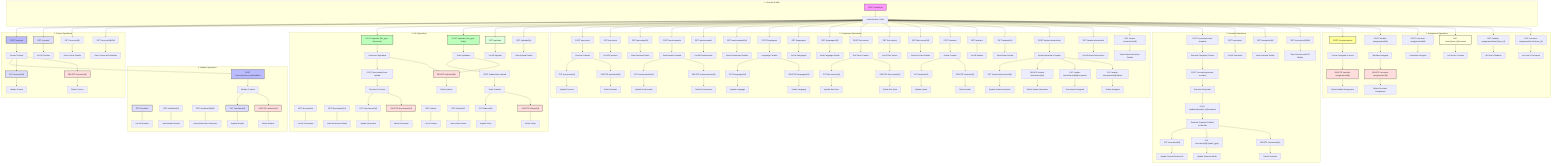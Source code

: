 flowchart TD
    subgraph "1. Account & Auth"
        A1["POST /auth/login"] --> A2["Authentication Token"]
    end

    subgraph "2. Course Operations"
        B1["POST /courses/"] --> B2["Course Created"]
        B3["GET /courses/"] --> B4["List All Courses"]
        B5["GET /courses/{id}"] --> B6["View Course Details"]
        B7["GET /courses/{id}/full"] --> B8["View Course with Modules"]
        B9["PUT /courses/{id}"] --> B10["Update Course"]
        B11["DELETE /courses/{id}"] --> B12["Delete Course"]
    end

    subgraph "3. Module Operations"
        C1["POST /courses/{course_id}/modules"] --> C2["Module Created"]
        C3["GET /modules/"] --> C4["List All Modules"]
        C5["GET /modules/{id}"] --> C6["View Module Details"]
        C7["GET /modules/{id}/full"] --> C8["View Module with Scenarios"]
        C9["PUT /modules/{id}"] --> C10["Update Module"]
        C11["DELETE /modules/{id}"] --> C12["Delete Module"]
    end

    subgraph "4. File Operations"
        D1["POST /uploads/ (file_type: document)"] --> D2["Document Uploaded"]
        D3["POST /uploads/ (file_type: video)"] --> D4["Video Uploaded"]
        D5["GET /uploads/"] --> D6["List All Uploads"]
        D7["GET /uploads/{id}"] --> D8["View Upload Details"]
        D9["DELETE /uploads/{id}"] --> D10["Delete Upload"]
        
        D11["POST /documents/from-upload"] --> D12["Document Created"]
        D13["GET /documents/"] --> D14["List All Documents"]
        D15["GET /documents/{id}"] --> D16["View Document Details"]
        D17["PUT /documents/{id}"] --> D18["Update Document"] 
        D19["DELETE /documents/{id}"] --> D20["Delete Document"]
        
        D21["POST /videos/from-upload"] --> D22["Video Created"]
        D23["GET /videos/"] --> D24["List All Videos"]
        D25["GET /videos/{id}"] --> D26["View Video Details"]
        D27["PUT /videos/{id}"] --> D28["Update Video"]
        D29["DELETE /videos/{id}"] --> D30["Delete Video"]
    end

    subgraph "5. Component Operations"
        E1["POST /personas/"] --> E2["Persona Created"]
        E3["GET /personas/"] --> E4["List All Personas"]
        E5["GET /personas/{id}"] --> E6["View Persona Details"]
        E7["PUT /personas/{id}"] --> E8["Update Persona"]
        E9["DELETE /personas/{id}"] --> E10["Delete Persona"]
        
        F1["POST /environments/"] --> F2["Environment Created"]
        F3["GET /environments/"] --> F4["List All Environments"]
        F5["GET /environments/{id}"] --> F6["View Environment Details"]
        F7["PUT /environments/{id}"] --> F8["Update Environment"]
        F9["DELETE /environments/{id}"] --> F10["Delete Environment"]
        
        G1["POST /languages/"] --> G2["Language Created"]
        G3["GET /languages/"] --> G4["List All Languages"]
        G5["GET /languages/{id}"] --> G6["View Language Details"]
        G7["PUT /languages/{id}"] --> G8["Update Language"]
        G9["DELETE /languages/{id}"] --> G10["Delete Language"]
        
        H1["POST /bot-voices/"] --> H2["Bot Voice Created"]
        H3["GET /bot-voices/"] --> H4["List All Bot Voices"]
        H5["GET /bot-voices/{id}"] --> H6["View Bot Voice Details"]
        H7["PUT /bot-voices/{id}"] --> H8["Update Bot Voice"]
        H9["DELETE /bot-voices/{id}"] --> H10["Delete Bot Voice"]
        
        I1["POST /avatars/"] --> I2["Avatar Created"]
        I3["GET /avatars/"] --> I4["List All Avatars"]
        I5["GET /avatars/{id}"] --> I6["View Avatar Details"]
        I7["PUT /avatars/{id}"] --> I8["Update Avatar"]
        I9["DELETE /avatars/{id}"] --> I10["Delete Avatar"]
        
        J1["POST /avatar-interactions/"] --> J2["Avatar Interaction Created"]
        J3["GET /avatar-interactions/"] --> J4["List All Avatar Interactions"]
        J5["GET /avatar-interactions/{id}"] --> J6["View Avatar Interaction Details"]
        J7["PUT /avatar-interactions/{id}"] --> J8["Update Avatar Interaction"]
        J9["DELETE /avatar-interactions/{id}"] --> J10["Delete Avatar Interaction"]
        J11["PUT /avatar-interactions/{id}/documents"] --> J12["Documents Assigned"]
        J13["PUT /avatar-interactions/{id}/videos"] --> J14["Videos Assigned"]
    end

    subgraph "6. Scenario Operations"
        K1["POST /scenario/create-template"] --> K2["Scenario Template Created"]
        K3["POST /scenario/generate-scenario"] --> K4["Scenario Generated"]
        K5["POST /modules/{module_id}/scenarios"] --> K6["Scenario Created & Added to Module"]
        K7["GET /scenarios/"] --> K8["List All Scenarios"]
        K9["GET /scenarios/{id}"] --> K10["View Scenario Details"]
        K11["GET /scenarios/{id}/full"] --> K12["View Scenario with All Modes"]
        K13["PUT /scenarios/{id}"] --> K14["Update Scenario Base Info"]
        K15["PUT /scenarios/{id}/{mode_type}"] --> K16["Update Scenario Mode"]
        K17["DELETE /scenarios/{id}"] --> K18["Delete Scenario"]
    end

    subgraph "7. Assignment Operations"
        L1["POST /courses/assign"] --> L2["Course Assigned to Users"]
        L3["POST /module-assignments/bulk"] --> L4["Modules Assigned"]
        L5["POST /scenario-assignments/bulk"] --> L6["Scenarios Assigned"]
        L7["GET /users/{user_id}/courses"] --> L8["List User's Courses"]
        L9["GET /module-assignments/user/{user_id}"] --> L10["List User's Modules"]
        L11["GET /scenario-assignments/user/{user_id}"] --> L12["List User's Scenarios"]
        L13["DELETE /module-assignments/{id}"] --> L14["Delete Module Assignment"]
        L15["DELETE /scenario-assignments/{id}"] --> L16["Delete Scenario Assignment"]
    end

    A2 --> B1 & B3 & B5 & B7
    B2 --> C1
    B2 --> B9 & B11
    C2 --> C9 & C11
    A2 --> D1 & D3 & D5 & D7
    D2 --> D11
    D4 --> D21
    D2 --> D9
    D4 --> D9
    D12 --> D17 & D19
    D22 --> D27 & D29
    A2 --> E1 & E3 & E5
    E2 --> E7 & E9
    A2 --> F1 & F3 & F5
    F2 --> F7 & F9
    A2 --> G1 & G3 & G5
    G2 --> G7 & G9
    A2 --> H1 & H3 & H5
    H2 --> H7 & H9
    A2 --> I1 & I3 & I5
    I2 --> I7 & I9
    A2 --> J1 & J3 & J5
    J2 --> J7 & J9 & J11 & J13
    A2 --> K1 & K7 & K9 & K11
    K2 --> K3
    K4 --> K5
    K6 --> K13 & K15 & K17
    A2 --> L1 & L3 & L5 & L7 & L9 & L11
    L2 --> L13
    L4 --> L15

    style A1 fill:#f9f,stroke:#333,stroke-width:2px
    style B1 fill:#bbf,stroke:#333,stroke-width:2px
    style B3 fill:#ddf,stroke:#333,stroke-width:2px
    style B9 fill:#ddf,stroke:#333,stroke-width:2px
    style B11 fill:#fdd,stroke:#333,stroke-width:2px
    style C1 fill:#bbf,stroke:#333,stroke-width:2px
    style C3 fill:#ddf,stroke:#333,stroke-width:2px
    style C9 fill:#ddf,stroke:#333,stroke-width:2px
    style C11 fill:#fdd,stroke:#333,stroke-width:2px
    style D1 fill:#bfb,stroke:#333,stroke-width:2px
    style D3 fill:#bfb,stroke:#333,stroke-width:2px
    style D5 fill:#dfd,stroke:#333,stroke-width:2px
    style D9 fill:#fdd,stroke:#333,stroke-width:2px
    style D19 fill:#fdd,stroke:#333,stroke-width:2px
    style D29 fill:#fdd,stroke:#333,stroke-width:2px
    style L1 fill:#ff9,stroke:#333,stroke-width:2px
    style L7 fill:#ffd,stroke:#333,stroke-width:2px
    style L13 fill:#fdd,stroke:#333,stroke-width:2px
    style L15 fill:#fdd,stroke:#333,stroke-width:2px
